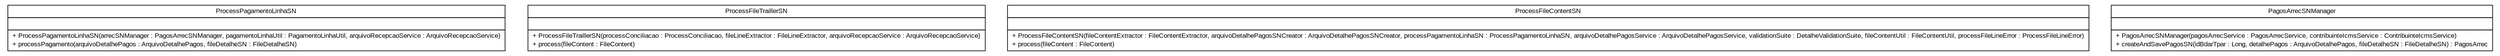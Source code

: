 #!/usr/local/bin/dot
#
# Class diagram 
# Generated by UMLGraph version R5_6 (http://www.umlgraph.org/)
#

digraph G {
	edge [fontname="arial",fontsize=10,labelfontname="arial",labelfontsize=10];
	node [fontname="arial",fontsize=10,shape=plaintext];
	nodesep=0.25;
	ranksep=0.5;
	// br.gov.to.sefaz.arr.processamento.process.content.simplesnacional.ProcessPagamentoLinhaSN
	c176749 [label=<<table title="br.gov.to.sefaz.arr.processamento.process.content.simplesnacional.ProcessPagamentoLinhaSN" border="0" cellborder="1" cellspacing="0" cellpadding="2" port="p" href="./ProcessPagamentoLinhaSN.html">
		<tr><td><table border="0" cellspacing="0" cellpadding="1">
<tr><td align="center" balign="center"> ProcessPagamentoLinhaSN </td></tr>
		</table></td></tr>
		<tr><td><table border="0" cellspacing="0" cellpadding="1">
<tr><td align="left" balign="left">  </td></tr>
		</table></td></tr>
		<tr><td><table border="0" cellspacing="0" cellpadding="1">
<tr><td align="left" balign="left"> + ProcessPagamentoLinhaSN(arrecSNManager : PagosArrecSNManager, pagamentoLinhaUtil : PagamentoLinhaUtil, arquivoRecepcaoService : ArquivoRecepcaoService) </td></tr>
<tr><td align="left" balign="left"> + processPagamento(arquivoDetalhePagos : ArquivoDetalhePagos, fileDetalheSN : FileDetalheSN) </td></tr>
		</table></td></tr>
		</table>>, URL="./ProcessPagamentoLinhaSN.html", fontname="arial", fontcolor="black", fontsize=10.0];
	// br.gov.to.sefaz.arr.processamento.process.content.simplesnacional.ProcessFileTraillerSN
	c176750 [label=<<table title="br.gov.to.sefaz.arr.processamento.process.content.simplesnacional.ProcessFileTraillerSN" border="0" cellborder="1" cellspacing="0" cellpadding="2" port="p" href="./ProcessFileTraillerSN.html">
		<tr><td><table border="0" cellspacing="0" cellpadding="1">
<tr><td align="center" balign="center"> ProcessFileTraillerSN </td></tr>
		</table></td></tr>
		<tr><td><table border="0" cellspacing="0" cellpadding="1">
<tr><td align="left" balign="left">  </td></tr>
		</table></td></tr>
		<tr><td><table border="0" cellspacing="0" cellpadding="1">
<tr><td align="left" balign="left"> + ProcessFileTraillerSN(processConciliacao : ProcessConciliacao, fileLineExtractor : FileLineExtractor, arquivoRecepcaoService : ArquivoRecepcaoService) </td></tr>
<tr><td align="left" balign="left"> + process(fileContent : FileContent) </td></tr>
		</table></td></tr>
		</table>>, URL="./ProcessFileTraillerSN.html", fontname="arial", fontcolor="black", fontsize=10.0];
	// br.gov.to.sefaz.arr.processamento.process.content.simplesnacional.ProcessFileContentSN
	c176751 [label=<<table title="br.gov.to.sefaz.arr.processamento.process.content.simplesnacional.ProcessFileContentSN" border="0" cellborder="1" cellspacing="0" cellpadding="2" port="p" href="./ProcessFileContentSN.html">
		<tr><td><table border="0" cellspacing="0" cellpadding="1">
<tr><td align="center" balign="center"> ProcessFileContentSN </td></tr>
		</table></td></tr>
		<tr><td><table border="0" cellspacing="0" cellpadding="1">
<tr><td align="left" balign="left">  </td></tr>
		</table></td></tr>
		<tr><td><table border="0" cellspacing="0" cellpadding="1">
<tr><td align="left" balign="left"> + ProcessFileContentSN(fileContentExtractor : FileContentExtractor, arquivoDetalhePagosSNCreator : ArquivoDetalhePagosSNCreator, processPagamentoLinhaSN : ProcessPagamentoLinhaSN, arquivoDetalhePagosService : ArquivoDetalhePagosService, validationSuite : DetalheValidationSuite, fileContentUtil : FileContentUtil, processFileLineError : ProcessFileLineError) </td></tr>
<tr><td align="left" balign="left"> + process(fileContent : FileContent) </td></tr>
		</table></td></tr>
		</table>>, URL="./ProcessFileContentSN.html", fontname="arial", fontcolor="black", fontsize=10.0];
	// br.gov.to.sefaz.arr.processamento.process.content.simplesnacional.PagosArrecSNManager
	c176752 [label=<<table title="br.gov.to.sefaz.arr.processamento.process.content.simplesnacional.PagosArrecSNManager" border="0" cellborder="1" cellspacing="0" cellpadding="2" port="p" href="./PagosArrecSNManager.html">
		<tr><td><table border="0" cellspacing="0" cellpadding="1">
<tr><td align="center" balign="center"> PagosArrecSNManager </td></tr>
		</table></td></tr>
		<tr><td><table border="0" cellspacing="0" cellpadding="1">
<tr><td align="left" balign="left">  </td></tr>
		</table></td></tr>
		<tr><td><table border="0" cellspacing="0" cellpadding="1">
<tr><td align="left" balign="left"> + PagosArrecSNManager(pagosArrecService : PagosArrecService, contribuinteIcmsService : ContribuinteIcmsService) </td></tr>
<tr><td align="left" balign="left"> + createAndSavePagosSN(idBdarTpar : Long, detalhePagos : ArquivoDetalhePagos, fileDetalheSN : FileDetalheSN) : PagosArrec </td></tr>
		</table></td></tr>
		</table>>, URL="./PagosArrecSNManager.html", fontname="arial", fontcolor="black", fontsize=10.0];
}


